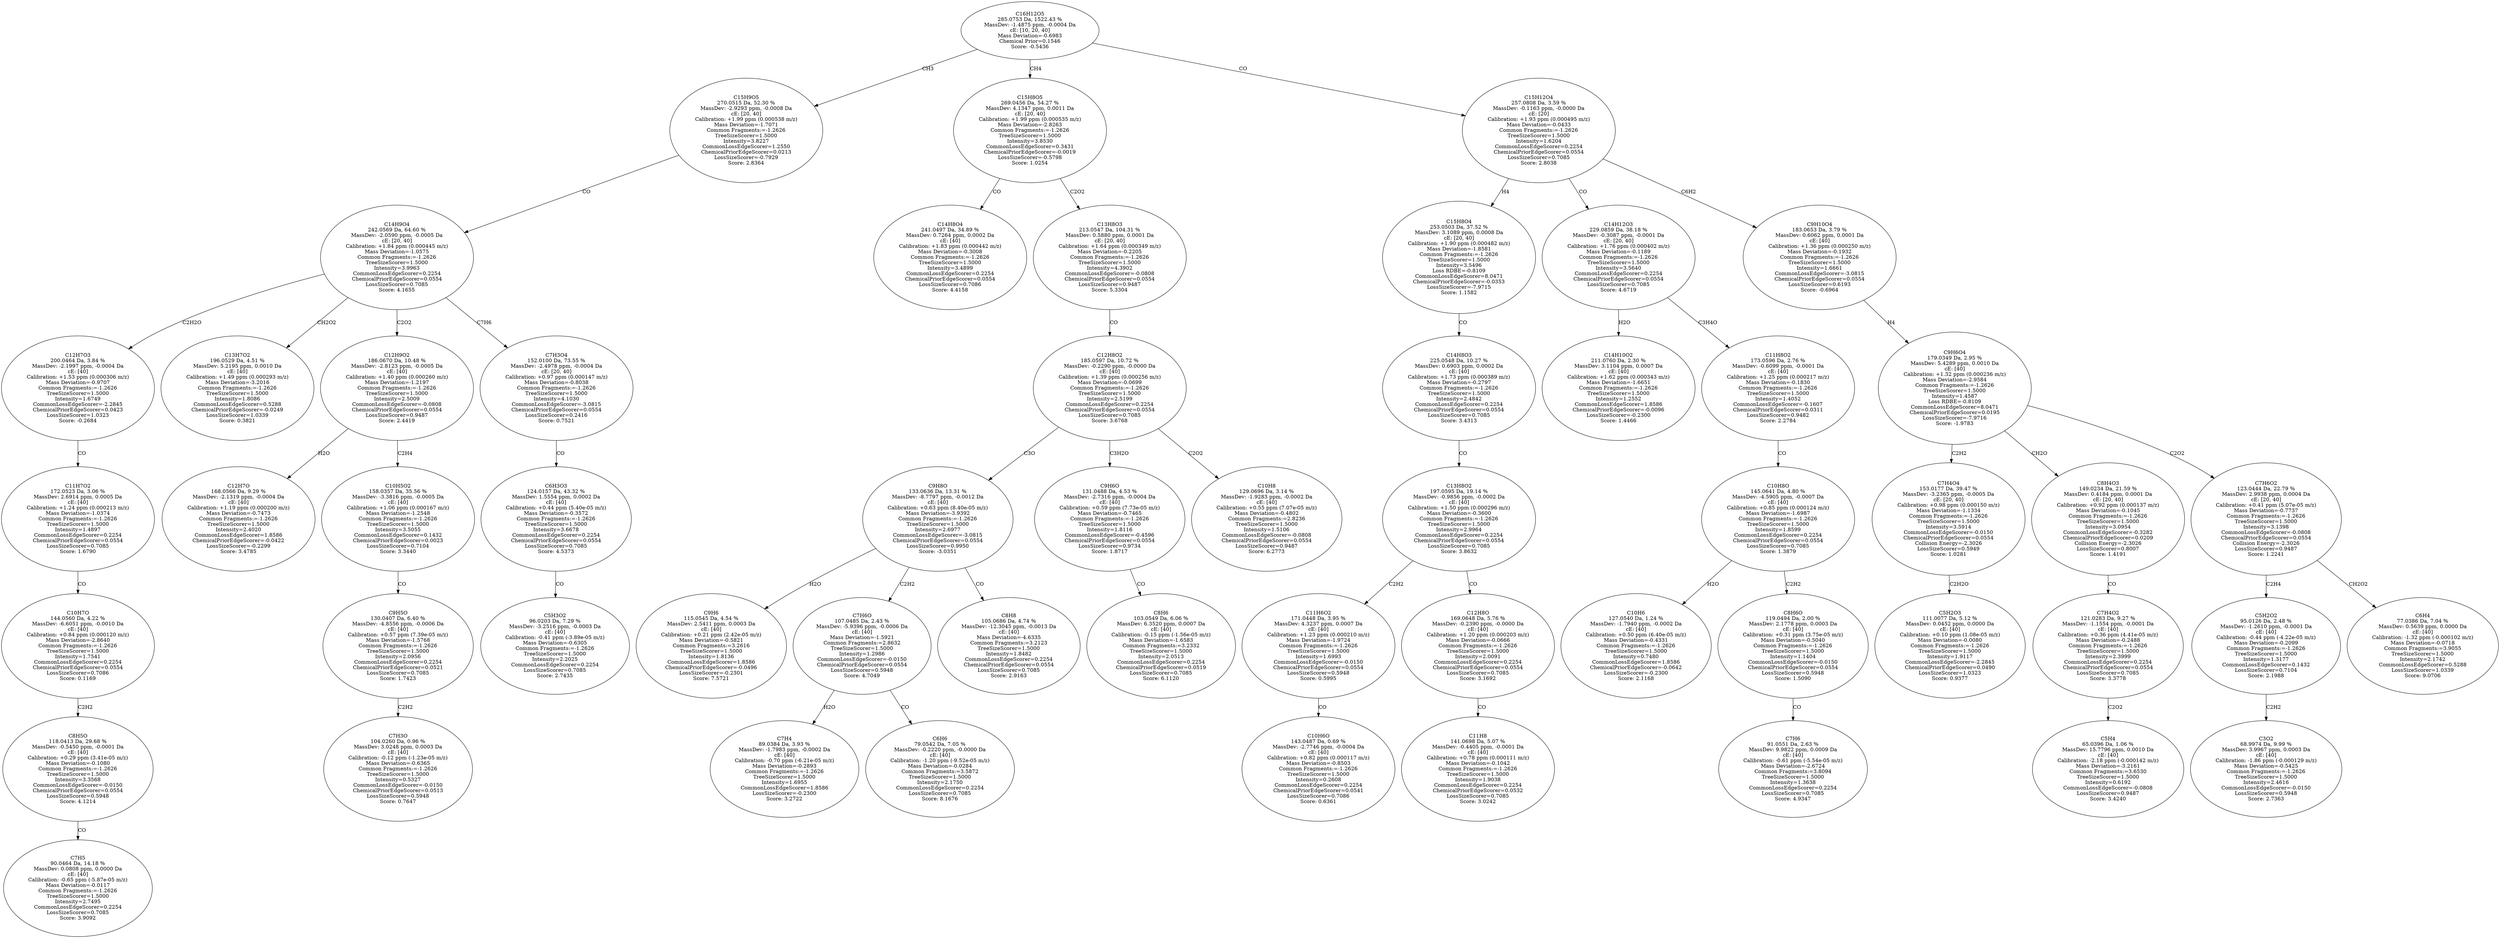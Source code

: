 strict digraph {
v1 [label="C7H5\n90.0464 Da, 14.18 %\nMassDev: 0.0808 ppm, 0.0000 Da\ncE: [40]\nCalibration: -0.65 ppm (-5.87e-05 m/z)\nMass Deviation=-0.0117\nCommon Fragments:=-1.2626\nTreeSizeScorer=1.5000\nIntensity=2.7495\nCommonLossEdgeScorer=0.2254\nLossSizeScorer=0.7085\nScore: 3.9092"];
v2 [label="C8H5O\n118.0413 Da, 29.68 %\nMassDev: -0.5450 ppm, -0.0001 Da\ncE: [40]\nCalibration: +0.29 ppm (3.41e-05 m/z)\nMass Deviation=-0.1080\nCommon Fragments:=-1.2626\nTreeSizeScorer=1.5000\nIntensity=3.3568\nCommonLossEdgeScorer=-0.0150\nChemicalPriorEdgeScorer=0.0554\nLossSizeScorer=0.5948\nScore: 4.1214"];
v3 [label="C10H7O\n144.0560 Da, 4.22 %\nMassDev: -6.6051 ppm, -0.0010 Da\ncE: [40]\nCalibration: +0.84 ppm (0.000120 m/z)\nMass Deviation=-2.8640\nCommon Fragments:=-1.2626\nTreeSizeScorer=1.5000\nIntensity=1.7541\nCommonLossEdgeScorer=0.2254\nChemicalPriorEdgeScorer=0.0554\nLossSizeScorer=0.7086\nScore: 0.1169"];
v4 [label="C11H7O2\n172.0523 Da, 3.06 %\nMassDev: 2.6914 ppm, 0.0005 Da\ncE: [40]\nCalibration: +1.24 ppm (0.000213 m/z)\nMass Deviation=-1.0374\nCommon Fragments:=-1.2626\nTreeSizeScorer=1.5000\nIntensity=1.4897\nCommonLossEdgeScorer=0.2254\nChemicalPriorEdgeScorer=0.0554\nLossSizeScorer=0.7085\nScore: 1.6790"];
v5 [label="C12H7O3\n200.0464 Da, 3.84 %\nMassDev: -2.1997 ppm, -0.0004 Da\ncE: [40]\nCalibration: +1.53 ppm (0.000306 m/z)\nMass Deviation=-0.9707\nCommon Fragments:=-1.2626\nTreeSizeScorer=1.5000\nIntensity=1.6749\nCommonLossEdgeScorer=-2.2845\nChemicalPriorEdgeScorer=0.0423\nLossSizeScorer=1.0323\nScore: -0.2684"];
v6 [label="C13H7O2\n196.0529 Da, 4.51 %\nMassDev: 5.2195 ppm, 0.0010 Da\ncE: [40]\nCalibration: +1.49 ppm (0.000293 m/z)\nMass Deviation=-3.2016\nCommon Fragments:=-1.2626\nTreeSizeScorer=1.5000\nIntensity=1.8086\nCommonLossEdgeScorer=0.5288\nChemicalPriorEdgeScorer=-0.0249\nLossSizeScorer=1.0339\nScore: 0.3821"];
v7 [label="C12H7O\n168.0566 Da, 9.29 %\nMassDev: -2.1319 ppm, -0.0004 Da\ncE: [40]\nCalibration: +1.19 ppm (0.000200 m/z)\nMass Deviation=-0.7473\nCommon Fragments:=-1.2626\nTreeSizeScorer=1.5000\nIntensity=2.4020\nCommonLossEdgeScorer=1.8586\nChemicalPriorEdgeScorer=-0.0422\nLossSizeScorer=-0.2299\nScore: 3.4785"];
v8 [label="C7H3O\n104.0260 Da, 0.96 %\nMassDev: 3.0248 ppm, 0.0003 Da\ncE: [40]\nCalibration: -0.12 ppm (-1.23e-05 m/z)\nMass Deviation=-0.6365\nCommon Fragments:=-1.2626\nTreeSizeScorer=1.5000\nIntensity=0.5327\nCommonLossEdgeScorer=-0.0150\nChemicalPriorEdgeScorer=0.0513\nLossSizeScorer=0.5948\nScore: 0.7647"];
v9 [label="C9H5O\n130.0407 Da, 6.40 %\nMassDev: -4.8556 ppm, -0.0006 Da\ncE: [40]\nCalibration: +0.57 ppm (7.39e-05 m/z)\nMass Deviation=-1.5768\nCommon Fragments:=-1.2626\nTreeSizeScorer=1.5000\nIntensity=2.0956\nCommonLossEdgeScorer=0.2254\nChemicalPriorEdgeScorer=0.0521\nLossSizeScorer=0.7085\nScore: 1.7423"];
v10 [label="C10H5O2\n158.0357 Da, 35.56 %\nMassDev: -3.3816 ppm, -0.0005 Da\ncE: [40]\nCalibration: +1.06 ppm (0.000167 m/z)\nMass Deviation=-1.2548\nCommon Fragments:=-1.2626\nTreeSizeScorer=1.5000\nIntensity=3.5055\nCommonLossEdgeScorer=0.1432\nChemicalPriorEdgeScorer=0.0023\nLossSizeScorer=0.7104\nScore: 3.3440"];
v11 [label="C12H9O2\n186.0670 Da, 10.48 %\nMassDev: -2.8123 ppm, -0.0005 Da\ncE: [40]\nCalibration: +1.40 ppm (0.000260 m/z)\nMass Deviation=-1.2197\nCommon Fragments:=-1.2626\nTreeSizeScorer=1.5000\nIntensity=2.5009\nCommonLossEdgeScorer=-0.0808\nChemicalPriorEdgeScorer=0.0554\nLossSizeScorer=0.9487\nScore: 2.4419"];
v12 [label="C5H3O2\n96.0203 Da, 7.29 %\nMassDev: -3.2516 ppm, -0.0003 Da\ncE: [40]\nCalibration: -0.41 ppm (-3.89e-05 m/z)\nMass Deviation=-0.6305\nCommon Fragments:=-1.2626\nTreeSizeScorer=1.5000\nIntensity=2.2025\nCommonLossEdgeScorer=0.2254\nLossSizeScorer=0.7085\nScore: 2.7435"];
v13 [label="C6H3O3\n124.0157 Da, 43.32 %\nMassDev: 1.5554 ppm, 0.0002 Da\ncE: [40]\nCalibration: +0.44 ppm (5.40e-05 m/z)\nMass Deviation=-0.3572\nCommon Fragments:=-1.2626\nTreeSizeScorer=1.5000\nIntensity=3.6678\nCommonLossEdgeScorer=0.2254\nChemicalPriorEdgeScorer=0.0554\nLossSizeScorer=0.7085\nScore: 4.5373"];
v14 [label="C7H3O4\n152.0100 Da, 73.55 %\nMassDev: -2.4978 ppm, -0.0004 Da\ncE: [20, 40]\nCalibration: +0.97 ppm (0.000147 m/z)\nMass Deviation=-0.8038\nCommon Fragments:=-1.2626\nTreeSizeScorer=1.5000\nIntensity=4.1030\nCommonLossEdgeScorer=-3.0815\nChemicalPriorEdgeScorer=0.0554\nLossSizeScorer=0.2416\nScore: 0.7521"];
v15 [label="C14H9O4\n242.0569 Da, 64.60 %\nMassDev: -2.0590 ppm, -0.0005 Da\ncE: [20, 40]\nCalibration: +1.84 ppm (0.000445 m/z)\nMass Deviation=-1.0575\nCommon Fragments:=-1.2626\nTreeSizeScorer=1.5000\nIntensity=3.9963\nCommonLossEdgeScorer=0.2254\nChemicalPriorEdgeScorer=0.0554\nLossSizeScorer=0.7085\nScore: 4.1655"];
v16 [label="C15H9O5\n270.0515 Da, 52.30 %\nMassDev: -2.9293 ppm, -0.0008 Da\ncE: [20, 40]\nCalibration: +1.99 ppm (0.000538 m/z)\nMass Deviation=-1.7071\nCommon Fragments:=-1.2626\nTreeSizeScorer=1.5000\nIntensity=3.8227\nCommonLossEdgeScorer=1.2550\nChemicalPriorEdgeScorer=0.0213\nLossSizeScorer=-0.7929\nScore: 2.8364"];
v17 [label="C14H8O4\n241.0497 Da, 34.89 %\nMassDev: 0.7264 ppm, 0.0002 Da\ncE: [40]\nCalibration: +1.83 ppm (0.000442 m/z)\nMass Deviation=-0.3008\nCommon Fragments:=-1.2626\nTreeSizeScorer=1.5000\nIntensity=3.4899\nCommonLossEdgeScorer=0.2254\nChemicalPriorEdgeScorer=0.0554\nLossSizeScorer=0.7086\nScore: 4.4158"];
v18 [label="C9H6\n115.0545 Da, 4.54 %\nMassDev: 2.5411 ppm, 0.0003 Da\ncE: [40]\nCalibration: +0.21 ppm (2.42e-05 m/z)\nMass Deviation=-0.5821\nCommon Fragments:=3.2616\nTreeSizeScorer=1.5000\nIntensity=1.8136\nCommonLossEdgeScorer=1.8586\nChemicalPriorEdgeScorer=-0.0496\nLossSizeScorer=-0.2301\nScore: 7.5721"];
v19 [label="C7H4\n89.0384 Da, 3.93 %\nMassDev: -1.7983 ppm, -0.0002 Da\ncE: [40]\nCalibration: -0.70 ppm (-6.21e-05 m/z)\nMass Deviation=-0.2893\nCommon Fragments:=-1.2626\nTreeSizeScorer=1.5000\nIntensity=1.6955\nCommonLossEdgeScorer=1.8586\nLossSizeScorer=-0.2300\nScore: 3.2722"];
v20 [label="C6H6\n79.0542 Da, 7.05 %\nMassDev: -0.2220 ppm, -0.0000 Da\ncE: [40]\nCalibration: -1.20 ppm (-9.52e-05 m/z)\nMass Deviation=-0.0284\nCommon Fragments:=3.5872\nTreeSizeScorer=1.5000\nIntensity=2.1750\nCommonLossEdgeScorer=0.2254\nLossSizeScorer=0.7085\nScore: 8.1676"];
v21 [label="C7H6O\n107.0485 Da, 2.43 %\nMassDev: -5.9396 ppm, -0.0006 Da\ncE: [40]\nMass Deviation=-1.5921\nCommon Fragments:=2.8632\nTreeSizeScorer=1.5000\nIntensity=1.2986\nCommonLossEdgeScorer=-0.0150\nChemicalPriorEdgeScorer=0.0554\nLossSizeScorer=0.5948\nScore: 4.7049"];
v22 [label="C8H8\n105.0686 Da, 4.74 %\nMassDev: -12.3045 ppm, -0.0013 Da\ncE: [40]\nMass Deviation=-4.6335\nCommon Fragments:=3.2123\nTreeSizeScorer=1.5000\nIntensity=1.8482\nCommonLossEdgeScorer=0.2254\nChemicalPriorEdgeScorer=0.0554\nLossSizeScorer=0.7085\nScore: 2.9163"];
v23 [label="C9H8O\n133.0636 Da, 13.31 %\nMassDev: -8.7797 ppm, -0.0012 Da\ncE: [40]\nCalibration: +0.63 ppm (8.40e-05 m/z)\nMass Deviation=-3.9392\nCommon Fragments:=-1.2626\nTreeSizeScorer=1.5000\nIntensity=2.6977\nCommonLossEdgeScorer=-3.0815\nChemicalPriorEdgeScorer=0.0554\nLossSizeScorer=0.9950\nScore: -3.0351"];
v24 [label="C8H6\n103.0549 Da, 6.06 %\nMassDev: 6.3520 ppm, 0.0007 Da\ncE: [40]\nCalibration: -0.15 ppm (-1.56e-05 m/z)\nMass Deviation=-1.6583\nCommon Fragments:=3.2332\nTreeSizeScorer=1.5000\nIntensity=2.0513\nCommonLossEdgeScorer=0.2254\nChemicalPriorEdgeScorer=0.0519\nLossSizeScorer=0.7085\nScore: 6.1120"];
v25 [label="C9H6O\n131.0488 Da, 4.53 %\nMassDev: -2.7316 ppm, -0.0004 Da\ncE: [40]\nCalibration: +0.59 ppm (7.73e-05 m/z)\nMass Deviation=-0.7465\nCommon Fragments:=-1.2626\nTreeSizeScorer=1.5000\nIntensity=1.8116\nCommonLossEdgeScorer=-0.4596\nChemicalPriorEdgeScorer=0.0554\nLossSizeScorer=0.9734\nScore: 1.8717"];
v26 [label="C10H8\n129.0696 Da, 3.14 %\nMassDev: -1.9283 ppm, -0.0002 Da\ncE: [40]\nCalibration: +0.55 ppm (7.07e-05 m/z)\nMass Deviation=-0.4802\nCommon Fragments:=2.8236\nTreeSizeScorer=1.5000\nIntensity=1.5106\nCommonLossEdgeScorer=-0.0808\nChemicalPriorEdgeScorer=0.0554\nLossSizeScorer=0.9487\nScore: 6.2773"];
v27 [label="C12H8O2\n185.0597 Da, 10.72 %\nMassDev: -0.2290 ppm, -0.0000 Da\ncE: [40]\nCalibration: +1.39 ppm (0.000256 m/z)\nMass Deviation=-0.0699\nCommon Fragments:=-1.2626\nTreeSizeScorer=1.5000\nIntensity=2.5199\nCommonLossEdgeScorer=0.2254\nChemicalPriorEdgeScorer=0.0554\nLossSizeScorer=0.7085\nScore: 3.6768"];
v28 [label="C13H8O3\n213.0547 Da, 104.31 %\nMassDev: 0.5880 ppm, 0.0001 Da\ncE: [20, 40]\nCalibration: +1.64 ppm (0.000349 m/z)\nMass Deviation=-0.2205\nCommon Fragments:=-1.2626\nTreeSizeScorer=1.5000\nIntensity=4.3902\nCommonLossEdgeScorer=-0.0808\nChemicalPriorEdgeScorer=0.0554\nLossSizeScorer=0.9487\nScore: 5.3304"];
v29 [label="C15H8O5\n269.0456 Da, 54.27 %\nMassDev: 4.1347 ppm, 0.0011 Da\ncE: [20, 40]\nCalibration: +1.99 ppm (0.000535 m/z)\nMass Deviation=-2.8263\nCommon Fragments:=-1.2626\nTreeSizeScorer=1.5000\nIntensity=3.8530\nCommonLossEdgeScorer=0.3431\nChemicalPriorEdgeScorer=-0.0019\nLossSizeScorer=-0.5798\nScore: 1.0254"];
v30 [label="C10H6O\n143.0487 Da, 0.69 %\nMassDev: -2.7746 ppm, -0.0004 Da\ncE: [40]\nCalibration: +0.82 ppm (0.000117 m/z)\nMass Deviation=-0.8503\nCommon Fragments:=-1.2626\nTreeSizeScorer=1.5000\nIntensity=0.2608\nCommonLossEdgeScorer=0.2254\nChemicalPriorEdgeScorer=0.0541\nLossSizeScorer=0.7086\nScore: 0.6361"];
v31 [label="C11H6O2\n171.0448 Da, 3.95 %\nMassDev: 4.3237 ppm, 0.0007 Da\ncE: [40]\nCalibration: +1.23 ppm (0.000210 m/z)\nMass Deviation=-1.9724\nCommon Fragments:=-1.2626\nTreeSizeScorer=1.5000\nIntensity=1.6993\nCommonLossEdgeScorer=-0.0150\nChemicalPriorEdgeScorer=0.0554\nLossSizeScorer=0.5948\nScore: 0.5995"];
v32 [label="C11H8\n141.0698 Da, 5.07 %\nMassDev: -0.4405 ppm, -0.0001 Da\ncE: [40]\nCalibration: +0.78 ppm (0.000111 m/z)\nMass Deviation=-0.1042\nCommon Fragments:=-1.2626\nTreeSizeScorer=1.5000\nIntensity=1.9038\nCommonLossEdgeScorer=0.2254\nChemicalPriorEdgeScorer=0.0532\nLossSizeScorer=0.7085\nScore: 3.0242"];
v33 [label="C12H8O\n169.0648 Da, 5.76 %\nMassDev: -0.2390 ppm, -0.0000 Da\ncE: [40]\nCalibration: +1.20 ppm (0.000203 m/z)\nMass Deviation=-0.0666\nCommon Fragments:=-1.2626\nTreeSizeScorer=1.5000\nIntensity=2.0091\nCommonLossEdgeScorer=0.2254\nChemicalPriorEdgeScorer=0.0554\nLossSizeScorer=0.7085\nScore: 3.1692"];
v34 [label="C13H8O2\n197.0595 Da, 19.14 %\nMassDev: -0.9856 ppm, -0.0002 Da\ncE: [40]\nCalibration: +1.50 ppm (0.000296 m/z)\nMass Deviation=-0.3600\nCommon Fragments:=-1.2626\nTreeSizeScorer=1.5000\nIntensity=2.9964\nCommonLossEdgeScorer=0.2254\nChemicalPriorEdgeScorer=0.0554\nLossSizeScorer=0.7085\nScore: 3.8632"];
v35 [label="C14H8O3\n225.0548 Da, 10.27 %\nMassDev: 0.6903 ppm, 0.0002 Da\ncE: [40]\nCalibration: +1.73 ppm (0.000389 m/z)\nMass Deviation=-0.2797\nCommon Fragments:=-1.2626\nTreeSizeScorer=1.5000\nIntensity=2.4842\nCommonLossEdgeScorer=0.2254\nChemicalPriorEdgeScorer=0.0554\nLossSizeScorer=0.7085\nScore: 3.4313"];
v36 [label="C15H8O4\n253.0503 Da, 37.52 %\nMassDev: 3.1089 ppm, 0.0008 Da\ncE: [20, 40]\nCalibration: +1.90 ppm (0.000482 m/z)\nMass Deviation=-1.8581\nCommon Fragments:=-1.2626\nTreeSizeScorer=1.5000\nIntensity=3.5496\nLoss RDBE=-0.8109\nCommonLossEdgeScorer=8.0471\nChemicalPriorEdgeScorer=-0.0353\nLossSizeScorer=-7.9715\nScore: 1.1582"];
v37 [label="C14H10O2\n211.0760 Da, 2.30 %\nMassDev: 3.1104 ppm, 0.0007 Da\ncE: [40]\nCalibration: +1.62 ppm (0.000343 m/z)\nMass Deviation=-1.6651\nCommon Fragments:=-1.2626\nTreeSizeScorer=1.5000\nIntensity=1.2552\nCommonLossEdgeScorer=1.8586\nChemicalPriorEdgeScorer=-0.0096\nLossSizeScorer=-0.2300\nScore: 1.4466"];
v38 [label="C10H6\n127.0540 Da, 1.24 %\nMassDev: -1.7940 ppm, -0.0002 Da\ncE: [40]\nCalibration: +0.50 ppm (6.40e-05 m/z)\nMass Deviation=-0.4331\nCommon Fragments:=-1.2626\nTreeSizeScorer=1.5000\nIntensity=0.7480\nCommonLossEdgeScorer=1.8586\nChemicalPriorEdgeScorer=-0.0642\nLossSizeScorer=-0.2300\nScore: 2.1168"];
v39 [label="C7H6\n91.0551 Da, 2.63 %\nMassDev: 9.9822 ppm, 0.0009 Da\ncE: [40]\nCalibration: -0.61 ppm (-5.54e-05 m/z)\nMass Deviation=-2.6724\nCommon Fragments:=3.8094\nTreeSizeScorer=1.5000\nIntensity=1.3638\nCommonLossEdgeScorer=0.2254\nLossSizeScorer=0.7085\nScore: 4.9347"];
v40 [label="C8H6O\n119.0494 Da, 2.00 %\nMassDev: 2.1778 ppm, 0.0003 Da\ncE: [40]\nCalibration: +0.31 ppm (3.75e-05 m/z)\nMass Deviation=-0.5040\nCommon Fragments:=-1.2626\nTreeSizeScorer=1.5000\nIntensity=1.1404\nCommonLossEdgeScorer=-0.0150\nChemicalPriorEdgeScorer=0.0554\nLossSizeScorer=0.5948\nScore: 1.5090"];
v41 [label="C10H8O\n145.0641 Da, 4.80 %\nMassDev: -4.5905 ppm, -0.0007 Da\ncE: [40]\nCalibration: +0.85 ppm (0.000124 m/z)\nMass Deviation=-1.6987\nCommon Fragments:=-1.2626\nTreeSizeScorer=1.5000\nIntensity=1.8599\nCommonLossEdgeScorer=0.2254\nChemicalPriorEdgeScorer=0.0554\nLossSizeScorer=0.7085\nScore: 1.3879"];
v42 [label="C11H8O2\n173.0596 Da, 2.76 %\nMassDev: -0.6099 ppm, -0.0001 Da\ncE: [40]\nCalibration: +1.25 ppm (0.000217 m/z)\nMass Deviation=-0.1830\nCommon Fragments:=-1.2626\nTreeSizeScorer=1.5000\nIntensity=1.4052\nCommonLossEdgeScorer=-0.1607\nChemicalPriorEdgeScorer=0.0311\nLossSizeScorer=0.9482\nScore: 2.2784"];
v43 [label="C14H12O3\n229.0859 Da, 38.18 %\nMassDev: -0.3087 ppm, -0.0001 Da\ncE: [20, 40]\nCalibration: +1.76 ppm (0.000402 m/z)\nMass Deviation=-0.1189\nCommon Fragments:=-1.2626\nTreeSizeScorer=1.5000\nIntensity=3.5640\nCommonLossEdgeScorer=0.2254\nChemicalPriorEdgeScorer=0.0554\nLossSizeScorer=0.7085\nScore: 4.6719"];
v44 [label="C5H2O3\n111.0077 Da, 5.12 %\nMassDev: 0.0452 ppm, 0.0000 Da\ncE: [40]\nCalibration: +0.10 ppm (1.08e-05 m/z)\nMass Deviation=-0.0080\nCommon Fragments:=-1.2626\nTreeSizeScorer=1.5000\nIntensity=1.9117\nCommonLossEdgeScorer=-2.2845\nChemicalPriorEdgeScorer=0.0490\nLossSizeScorer=1.0323\nScore: 0.9377"];
v45 [label="C7H4O4\n153.0177 Da, 39.47 %\nMassDev: -3.2365 ppm, -0.0005 Da\ncE: [20, 40]\nCalibration: +0.98 ppm (0.000150 m/z)\nMass Deviation=-1.1334\nCommon Fragments:=-1.2626\nTreeSizeScorer=1.5000\nIntensity=3.5914\nCommonLossEdgeScorer=-0.0150\nChemicalPriorEdgeScorer=0.0554\nCollision Energy=-2.3026\nLossSizeScorer=0.5949\nScore: 1.0281"];
v46 [label="C5H4\n65.0396 Da, 1.06 %\nMassDev: 15.7796 ppm, 0.0010 Da\ncE: [40]\nCalibration: -2.18 ppm (-0.000142 m/z)\nMass Deviation=-3.2161\nCommon Fragments:=3.6530\nTreeSizeScorer=1.5000\nIntensity=0.6192\nCommonLossEdgeScorer=-0.0808\nLossSizeScorer=0.9487\nScore: 3.4240"];
v47 [label="C7H4O2\n121.0283 Da, 9.27 %\nMassDev: -1.1554 ppm, -0.0001 Da\ncE: [40]\nCalibration: +0.36 ppm (4.41e-05 m/z)\nMass Deviation=-0.2488\nCommon Fragments:=-1.2626\nTreeSizeScorer=1.5000\nIntensity=2.3999\nCommonLossEdgeScorer=0.2254\nChemicalPriorEdgeScorer=0.0554\nLossSizeScorer=0.7085\nScore: 3.3778"];
v48 [label="C8H4O3\n149.0234 Da, 21.59 %\nMassDev: 0.4184 ppm, 0.0001 Da\ncE: [20, 40]\nCalibration: +0.92 ppm (0.000137 m/z)\nMass Deviation=-0.1045\nCommon Fragments:=-1.2626\nTreeSizeScorer=1.5000\nIntensity=3.0954\nCommonLossEdgeScorer=-0.3282\nChemicalPriorEdgeScorer=0.0209\nCollision Energy=-2.3026\nLossSizeScorer=0.8007\nScore: 1.4191"];
v49 [label="C3O2\n68.9974 Da, 9.99 %\nMassDev: 3.9967 ppm, 0.0003 Da\ncE: [40]\nCalibration: -1.86 ppm (-0.000129 m/z)\nMass Deviation=-0.5425\nCommon Fragments:=-1.2626\nTreeSizeScorer=1.5000\nIntensity=2.4616\nCommonLossEdgeScorer=-0.0150\nLossSizeScorer=0.5948\nScore: 2.7363"];
v50 [label="C5H2O2\n95.0126 Da, 2.48 %\nMassDev: -1.2610 ppm, -0.0001 Da\ncE: [40]\nCalibration: -0.44 ppm (-4.22e-05 m/z)\nMass Deviation=-0.2099\nCommon Fragments:=-1.2626\nTreeSizeScorer=1.5000\nIntensity=1.3177\nCommonLossEdgeScorer=0.1432\nLossSizeScorer=0.7104\nScore: 2.1988"];
v51 [label="C6H4\n77.0386 Da, 7.04 %\nMassDev: 0.5639 ppm, 0.0000 Da\ncE: [40]\nCalibration: -1.32 ppm (-0.000102 m/z)\nMass Deviation=-0.0718\nCommon Fragments:=3.9055\nTreeSizeScorer=1.5000\nIntensity=2.1742\nCommonLossEdgeScorer=0.5288\nLossSizeScorer=1.0339\nScore: 9.0706"];
v52 [label="C7H6O2\n123.0444 Da, 22.79 %\nMassDev: 2.9938 ppm, 0.0004 Da\ncE: [20, 40]\nCalibration: +0.41 ppm (5.07e-05 m/z)\nMass Deviation=-0.7737\nCommon Fragments:=-1.2626\nTreeSizeScorer=1.5000\nIntensity=3.1398\nCommonLossEdgeScorer=-0.0808\nChemicalPriorEdgeScorer=0.0554\nCollision Energy=-2.3026\nLossSizeScorer=0.9487\nScore: 1.2241"];
v53 [label="C9H6O4\n179.0349 Da, 2.95 %\nMassDev: 5.4289 ppm, 0.0010 Da\ncE: [40]\nCalibration: +1.32 ppm (0.000236 m/z)\nMass Deviation=-2.9584\nCommon Fragments:=-1.2626\nTreeSizeScorer=1.5000\nIntensity=1.4587\nLoss RDBE=-0.8109\nCommonLossEdgeScorer=8.0471\nChemicalPriorEdgeScorer=0.0195\nLossSizeScorer=-7.9716\nScore: -1.9783"];
v54 [label="C9H10O4\n183.0653 Da, 3.79 %\nMassDev: 0.6062 ppm, 0.0001 Da\ncE: [40]\nCalibration: +1.36 ppm (0.000250 m/z)\nMass Deviation=-0.1932\nCommon Fragments:=-1.2626\nTreeSizeScorer=1.5000\nIntensity=1.6661\nCommonLossEdgeScorer=-3.0815\nChemicalPriorEdgeScorer=0.0554\nLossSizeScorer=0.6193\nScore: -0.6964"];
v55 [label="C15H12O4\n257.0808 Da, 3.59 %\nMassDev: -0.1163 ppm, -0.0000 Da\ncE: [20]\nCalibration: +1.93 ppm (0.000495 m/z)\nMass Deviation=-0.0433\nCommon Fragments:=-1.2626\nTreeSizeScorer=1.5000\nIntensity=1.6204\nCommonLossEdgeScorer=0.2254\nChemicalPriorEdgeScorer=0.0554\nLossSizeScorer=0.7085\nScore: 2.8038"];
v56 [label="C16H12O5\n285.0753 Da, 1522.43 %\nMassDev: -1.4875 ppm, -0.0004 Da\ncE: [10, 20, 40]\nMass Deviation=-0.6983\nChemical Prior=0.1546\nScore: -0.5436"];
v2 -> v1 [label="CO"];
v3 -> v2 [label="C2H2"];
v4 -> v3 [label="CO"];
v5 -> v4 [label="CO"];
v15 -> v5 [label="C2H2O"];
v15 -> v6 [label="CH2O2"];
v11 -> v7 [label="H2O"];
v9 -> v8 [label="C2H2"];
v10 -> v9 [label="CO"];
v11 -> v10 [label="C2H4"];
v15 -> v11 [label="C2O2"];
v13 -> v12 [label="CO"];
v14 -> v13 [label="CO"];
v15 -> v14 [label="C7H6"];
v16 -> v15 [label="CO"];
v56 -> v16 [label="CH3"];
v29 -> v17 [label="CO"];
v23 -> v18 [label="H2O"];
v21 -> v19 [label="H2O"];
v21 -> v20 [label="CO"];
v23 -> v21 [label="C2H2"];
v23 -> v22 [label="CO"];
v27 -> v23 [label="C3O"];
v25 -> v24 [label="CO"];
v27 -> v25 [label="C3H2O"];
v27 -> v26 [label="C2O2"];
v28 -> v27 [label="CO"];
v29 -> v28 [label="C2O2"];
v56 -> v29 [label="CH4"];
v31 -> v30 [label="CO"];
v34 -> v31 [label="C2H2"];
v33 -> v32 [label="CO"];
v34 -> v33 [label="CO"];
v35 -> v34 [label="CO"];
v36 -> v35 [label="CO"];
v55 -> v36 [label="H4"];
v43 -> v37 [label="H2O"];
v41 -> v38 [label="H2O"];
v40 -> v39 [label="CO"];
v41 -> v40 [label="C2H2"];
v42 -> v41 [label="CO"];
v43 -> v42 [label="C3H4O"];
v55 -> v43 [label="CO"];
v45 -> v44 [label="C2H2O"];
v53 -> v45 [label="C2H2"];
v47 -> v46 [label="C2O2"];
v48 -> v47 [label="CO"];
v53 -> v48 [label="CH2O"];
v50 -> v49 [label="C2H2"];
v52 -> v50 [label="C2H4"];
v52 -> v51 [label="CH2O2"];
v53 -> v52 [label="C2O2"];
v54 -> v53 [label="H4"];
v55 -> v54 [label="C6H2"];
v56 -> v55 [label="CO"];
}